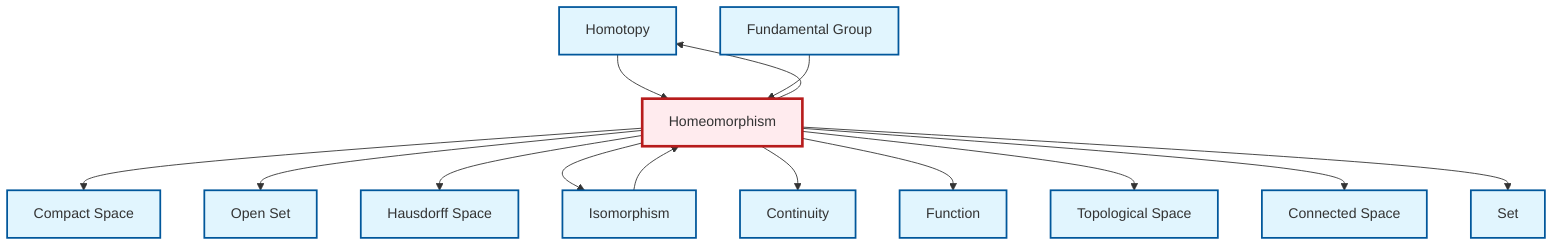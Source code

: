 graph TD
    classDef definition fill:#e1f5fe,stroke:#01579b,stroke-width:2px
    classDef theorem fill:#f3e5f5,stroke:#4a148c,stroke-width:2px
    classDef axiom fill:#fff3e0,stroke:#e65100,stroke-width:2px
    classDef example fill:#e8f5e9,stroke:#1b5e20,stroke-width:2px
    classDef current fill:#ffebee,stroke:#b71c1c,stroke-width:3px
    def-function["Function"]:::definition
    def-homotopy["Homotopy"]:::definition
    def-set["Set"]:::definition
    def-open-set["Open Set"]:::definition
    def-compact["Compact Space"]:::definition
    def-connected["Connected Space"]:::definition
    def-isomorphism["Isomorphism"]:::definition
    def-fundamental-group["Fundamental Group"]:::definition
    def-hausdorff["Hausdorff Space"]:::definition
    def-homeomorphism["Homeomorphism"]:::definition
    def-continuity["Continuity"]:::definition
    def-topological-space["Topological Space"]:::definition
    def-homeomorphism --> def-compact
    def-homeomorphism --> def-open-set
    def-homeomorphism --> def-hausdorff
    def-homeomorphism --> def-isomorphism
    def-homotopy --> def-homeomorphism
    def-isomorphism --> def-homeomorphism
    def-homeomorphism --> def-continuity
    def-homeomorphism --> def-function
    def-homeomorphism --> def-topological-space
    def-homeomorphism --> def-connected
    def-fundamental-group --> def-homeomorphism
    def-homeomorphism --> def-homotopy
    def-homeomorphism --> def-set
    class def-homeomorphism current
